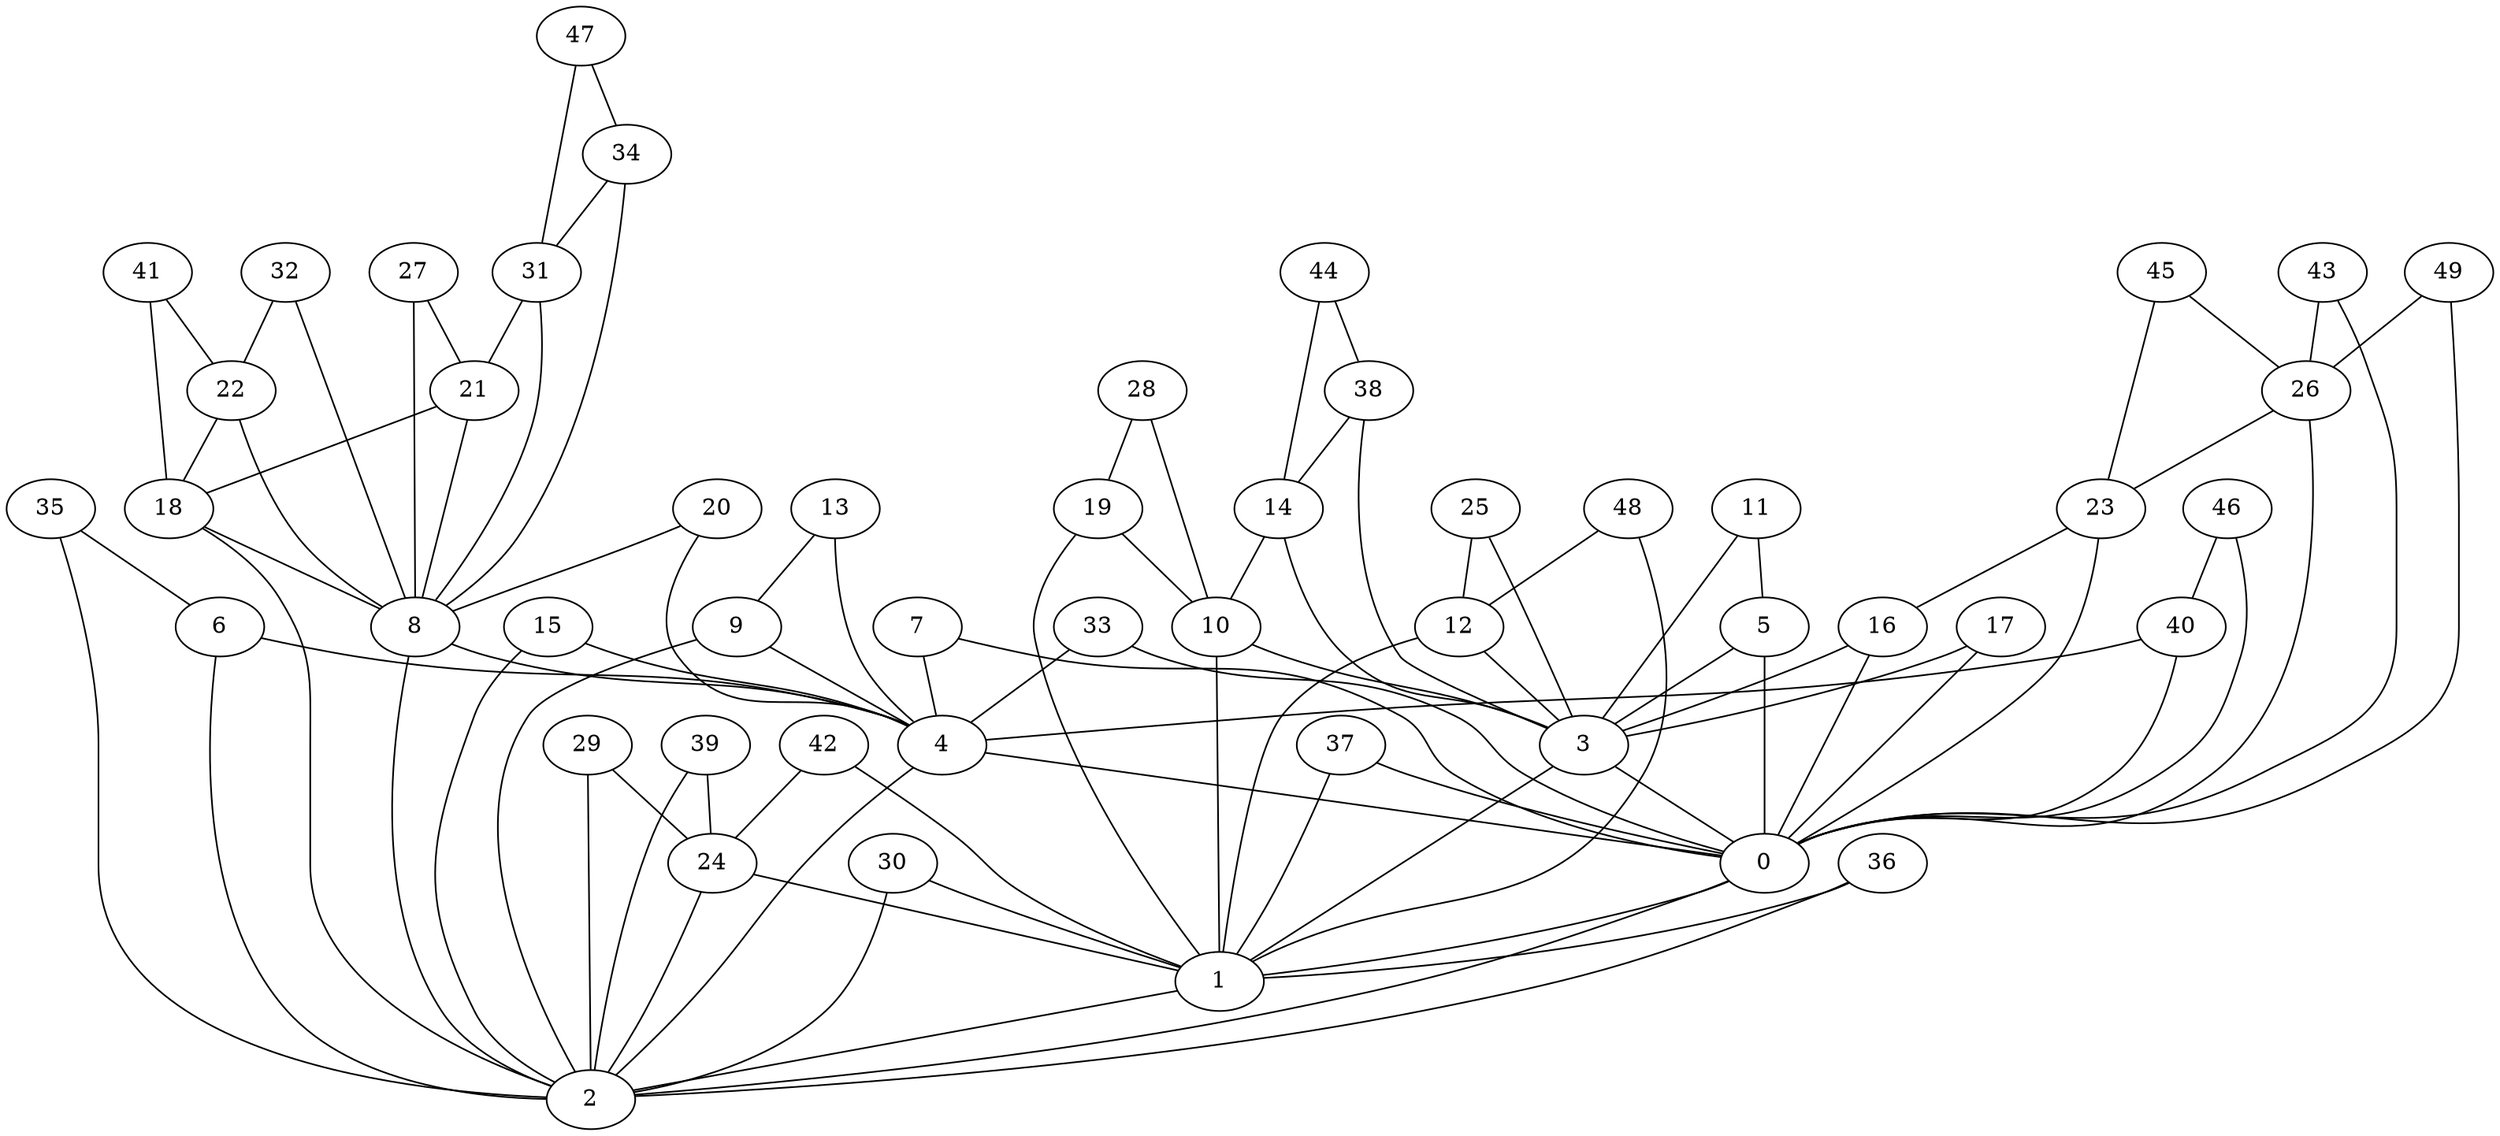 graph DorMen50 {
0;
1;
2;
3;
4;
5;
6;
7;
8;
9;
10;
11;
12;
13;
14;
15;
16;
17;
18;
19;
20;
21;
22;
23;
24;
25;
26;
27;
28;
29;
30;
31;
32;
33;
34;
35;
36;
37;
38;
39;
40;
41;
42;
43;
44;
45;
46;
47;
48;
49;
0 -- 1 [color=black];
1 -- 2 [color=black];
2 -- 0 [color=black];
3 -- 0 [color=black];
3 -- 1 [color=black];
4 -- 2 [color=black];
4 -- 0 [color=black];
5 -- 3 [color=black];
5 -- 0 [color=black];
6 -- 4 [color=black];
6 -- 2 [color=black];
7 -- 4 [color=black];
7 -- 0 [color=black];
8 -- 4 [color=black];
8 -- 2 [color=black];
9 -- 4 [color=black];
9 -- 2 [color=black];
10 -- 3 [color=black];
10 -- 1 [color=black];
11 -- 5 [color=black];
11 -- 3 [color=black];
12 -- 3 [color=black];
12 -- 1 [color=black];
13 -- 9 [color=black];
13 -- 4 [color=black];
14 -- 10 [color=black];
14 -- 3 [color=black];
15 -- 4 [color=black];
15 -- 2 [color=black];
16 -- 3 [color=black];
16 -- 0 [color=black];
17 -- 3 [color=black];
17 -- 0 [color=black];
18 -- 8 [color=black];
18 -- 2 [color=black];
19 -- 10 [color=black];
19 -- 1 [color=black];
20 -- 8 [color=black];
20 -- 4 [color=black];
21 -- 18 [color=black];
21 -- 8 [color=black];
22 -- 18 [color=black];
22 -- 8 [color=black];
23 -- 16 [color=black];
23 -- 0 [color=black];
24 -- 1 [color=black];
24 -- 2 [color=black];
25 -- 12 [color=black];
25 -- 3 [color=black];
26 -- 23 [color=black];
26 -- 0 [color=black];
27 -- 21 [color=black];
27 -- 8 [color=black];
28 -- 19 [color=black];
28 -- 10 [color=black];
29 -- 24 [color=black];
29 -- 2 [color=black];
30 -- 1 [color=black];
30 -- 2 [color=black];
31 -- 21 [color=black];
31 -- 8 [color=black];
32 -- 22 [color=black];
32 -- 8 [color=black];
33 -- 4 [color=black];
33 -- 0 [color=black];
34 -- 31 [color=black];
34 -- 8 [color=black];
35 -- 6 [color=black];
35 -- 2 [color=black];
36 -- 1 [color=black];
36 -- 2 [color=black];
37 -- 0 [color=black];
37 -- 1 [color=black];
38 -- 14 [color=black];
38 -- 3 [color=black];
39 -- 24 [color=black];
39 -- 2 [color=black];
40 -- 4 [color=black];
40 -- 0 [color=black];
41 -- 22 [color=black];
41 -- 18 [color=black];
42 -- 24 [color=black];
42 -- 1 [color=black];
43 -- 26 [color=black];
43 -- 0 [color=black];
44 -- 38 [color=black];
44 -- 14 [color=black];
45 -- 26 [color=black];
45 -- 23 [color=black];
46 -- 40 [color=black];
46 -- 0 [color=black];
47 -- 34 [color=black];
47 -- 31 [color=black];
48 -- 12 [color=black];
48 -- 1 [color=black];
49 -- 26 [color=black];
49 -- 0 [color=black];
}